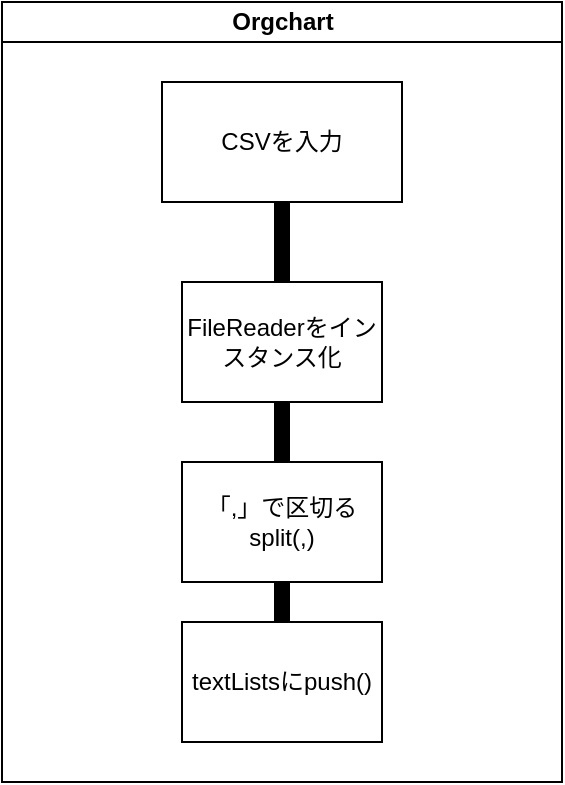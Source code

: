 <mxfile version="13.10.0" type="embed">
    <diagram id="82t1WM91evxoHd6cGoZT" name="ページ1">
        <mxGraphModel dx="6" dy="14" grid="1" gridSize="10" guides="1" tooltips="1" connect="1" arrows="1" fold="1" page="1" pageScale="1" pageWidth="827" pageHeight="1169" background="#FFFFFF" math="0" shadow="0">
            <root>
                <mxCell id="0"/>
                <mxCell id="1" parent="0"/>
                <mxCell id="9" value="Orgchart" style="swimlane;html=1;startSize=20;horizontal=1;containerType=tree;newEdgeStyle={&quot;edgeStyle&quot;:&quot;elbowEdgeStyle&quot;,&quot;startArrow&quot;:&quot;none&quot;,&quot;endArrow&quot;:&quot;none&quot;};" parent="1" vertex="1">
                    <mxGeometry x="240" y="190" width="280" height="390" as="geometry"/>
                </mxCell>
                <mxCell id="10" value="" style="edgeStyle=elbowEdgeStyle;elbow=vertical;startArrow=none;endArrow=none;rounded=0;strokeWidth=8;" parent="9" source="12" target="13" edge="1">
                    <mxGeometry relative="1" as="geometry"/>
                </mxCell>
                <UserObject label="CSVを入力" treeRoot="1" id="12">
                    <mxCell style="whiteSpace=wrap;html=1;align=center;treeFolding=1;treeMoving=1;newEdgeStyle={&quot;edgeStyle&quot;:&quot;elbowEdgeStyle&quot;,&quot;startArrow&quot;:&quot;none&quot;,&quot;endArrow&quot;:&quot;none&quot;};" parent="9" vertex="1">
                        <mxGeometry x="80" y="40" width="120" height="60" as="geometry"/>
                    </mxCell>
                </UserObject>
                <mxCell id="13" value="FileReaderをインスタンス化" style="whiteSpace=wrap;html=1;align=center;verticalAlign=middle;treeFolding=1;treeMoving=1;newEdgeStyle={&quot;edgeStyle&quot;:&quot;elbowEdgeStyle&quot;,&quot;startArrow&quot;:&quot;none&quot;,&quot;endArrow&quot;:&quot;none&quot;};" parent="9" vertex="1">
                    <mxGeometry x="90" y="140" width="100" height="60" as="geometry"/>
                </mxCell>
                <mxCell id="17" value="" style="edgeStyle=elbowEdgeStyle;elbow=vertical;startArrow=none;endArrow=none;rounded=0;strokeWidth=8;" edge="1" target="18" source="13" parent="9">
                    <mxGeometry relative="1" as="geometry">
                        <mxPoint x="380" y="290" as="sourcePoint"/>
                    </mxGeometry>
                </mxCell>
                <mxCell id="18" value="「,」で区切る&lt;br&gt;split(,)" style="whiteSpace=wrap;html=1;align=center;verticalAlign=middle;treeFolding=1;treeMoving=1;newEdgeStyle={&quot;edgeStyle&quot;:&quot;elbowEdgeStyle&quot;,&quot;startArrow&quot;:&quot;none&quot;,&quot;endArrow&quot;:&quot;none&quot;};" vertex="1" parent="9">
                    <mxGeometry x="90" y="230" width="100" height="60" as="geometry"/>
                </mxCell>
                <mxCell id="19" value="" style="edgeStyle=elbowEdgeStyle;elbow=vertical;startArrow=none;endArrow=none;rounded=0;strokeWidth=8;" edge="1" target="20" source="18" parent="9">
                    <mxGeometry relative="1" as="geometry">
                        <mxPoint x="380" y="390" as="sourcePoint"/>
                    </mxGeometry>
                </mxCell>
                <mxCell id="20" value="textListsにpush()" style="whiteSpace=wrap;html=1;align=center;verticalAlign=middle;treeFolding=1;treeMoving=1;newEdgeStyle={&quot;edgeStyle&quot;:&quot;elbowEdgeStyle&quot;,&quot;startArrow&quot;:&quot;none&quot;,&quot;endArrow&quot;:&quot;none&quot;};" vertex="1" parent="9">
                    <mxGeometry x="90" y="310" width="100" height="60" as="geometry"/>
                </mxCell>
            </root>
        </mxGraphModel>
    </diagram>
</mxfile>